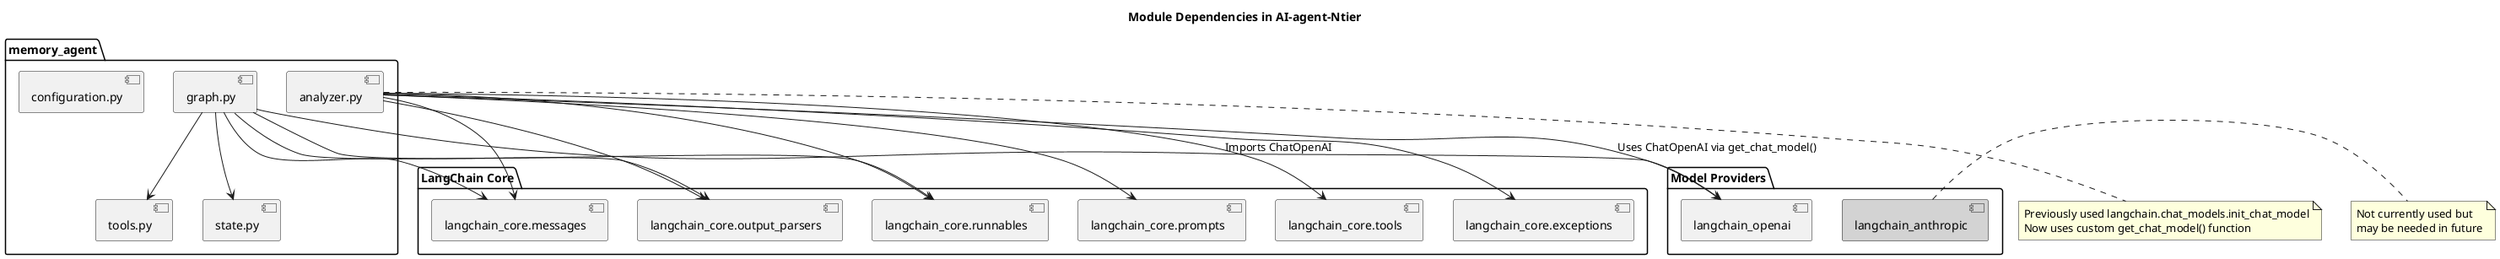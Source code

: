 @startuml "Module-Dependencies"

title "Module Dependencies in AI-agent-Ntier"

package "LangChain Core" {
  [langchain_core.messages]
  [langchain_core.output_parsers]
  [langchain_core.prompts]
  [langchain_core.runnables]
  [langchain_core.tools]
  [langchain_core.exceptions]
}

package "Model Providers" {
  [langchain_openai] 
  [langchain_anthropic] #lightgray
}

package "memory_agent" {
  [graph.py]
  [analyzer.py]
  [tools.py]
  [state.py]
  [configuration.py]
}

note right of [langchain_anthropic]
  Not currently used but 
  may be needed in future
end note

[graph.py] --> [langchain_core.messages]
[graph.py] --> [langchain_core.output_parsers]
[graph.py] --> [langchain_core.runnables]
[graph.py] --> [langchain_openai]: Imports ChatOpenAI
[graph.py] --> [state.py]
[graph.py] --> [tools.py]

[analyzer.py] --> [langchain_core.messages]
[analyzer.py] --> [langchain_core.output_parsers]
[analyzer.py] --> [langchain_core.prompts]
[analyzer.py] --> [langchain_core.runnables]
[analyzer.py] --> [langchain_core.tools]
[analyzer.py] --> [langchain_core.exceptions]
[analyzer.py] --> [langchain_openai]: Uses ChatOpenAI via get_chat_model()

note bottom of [analyzer.py]
  Previously used langchain.chat_models.init_chat_model
  Now uses custom get_chat_model() function
end note

@enduml

